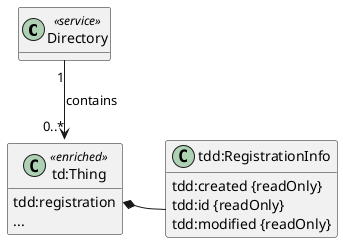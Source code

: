 @startuml directory-class-diagram
/' global configurations '/
hide methods

class Directory <<service>>


class EnrichedTD as "td:Thing" <<enriched>> {
    tdd:registration
    ...
}

class RI as "tdd:RegistrationInfo" {
    tdd:created {readOnly}
    ' tdd:expires
    tdd:id {readOnly}
    tdd:modified {readOnly}
    ' tdd:ttl
}

Directory "1" --> "0..*" EnrichedTD: contains
EnrichedTD::registration *-right- RI


@enduml